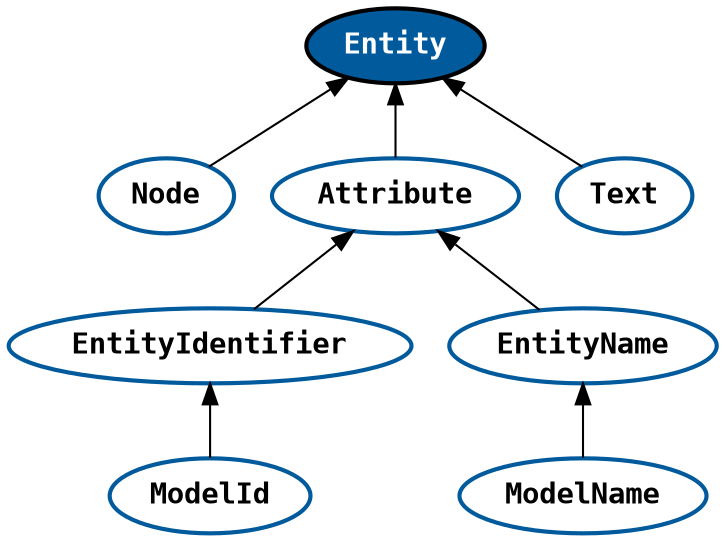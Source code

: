 digraph intro {
rankdir=BT;
edge [len=2];
node [color="#005A9C",fontname = "DejaVu Sans Mono bold", style="bold"];

top [color="#000000", style="filled,bold", fillcolor="#005A9C", fontcolor="#ffffff", label="Entity"];



"Node" -> top;
"ModelId" -> "EntityIdentifier" -> "Attribute" -> top;
"ModelName" -> "EntityName" -> "Attribute";
"Text" -> top;

}

